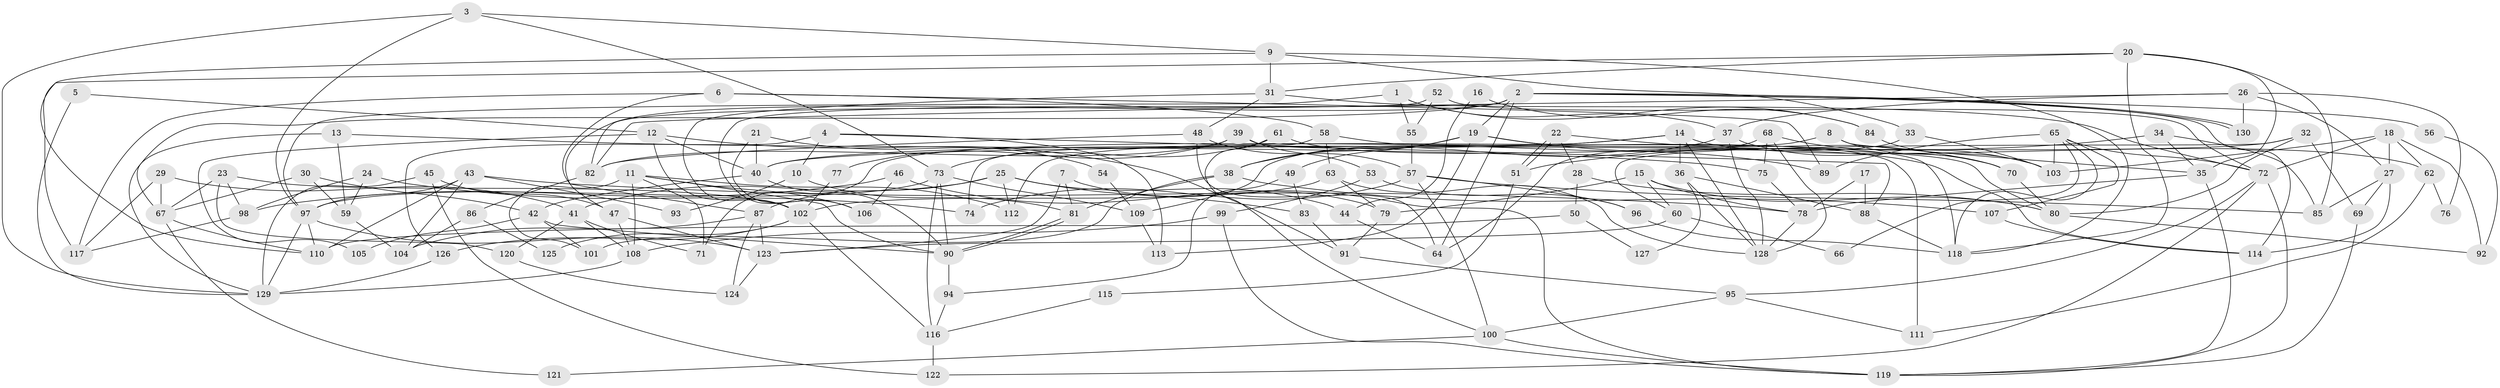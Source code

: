 // Generated by graph-tools (version 1.1) at 2025/36/03/09/25 02:36:26]
// undirected, 130 vertices, 260 edges
graph export_dot {
graph [start="1"]
  node [color=gray90,style=filled];
  1;
  2;
  3;
  4;
  5;
  6;
  7;
  8;
  9;
  10;
  11;
  12;
  13;
  14;
  15;
  16;
  17;
  18;
  19;
  20;
  21;
  22;
  23;
  24;
  25;
  26;
  27;
  28;
  29;
  30;
  31;
  32;
  33;
  34;
  35;
  36;
  37;
  38;
  39;
  40;
  41;
  42;
  43;
  44;
  45;
  46;
  47;
  48;
  49;
  50;
  51;
  52;
  53;
  54;
  55;
  56;
  57;
  58;
  59;
  60;
  61;
  62;
  63;
  64;
  65;
  66;
  67;
  68;
  69;
  70;
  71;
  72;
  73;
  74;
  75;
  76;
  77;
  78;
  79;
  80;
  81;
  82;
  83;
  84;
  85;
  86;
  87;
  88;
  89;
  90;
  91;
  92;
  93;
  94;
  95;
  96;
  97;
  98;
  99;
  100;
  101;
  102;
  103;
  104;
  105;
  106;
  107;
  108;
  109;
  110;
  111;
  112;
  113;
  114;
  115;
  116;
  117;
  118;
  119;
  120;
  121;
  122;
  123;
  124;
  125;
  126;
  127;
  128;
  129;
  130;
  1 -- 37;
  1 -- 97;
  1 -- 55;
  1 -- 84;
  2 -- 130;
  2 -- 130;
  2 -- 67;
  2 -- 19;
  2 -- 47;
  2 -- 56;
  2 -- 64;
  2 -- 106;
  2 -- 114;
  3 -- 73;
  3 -- 9;
  3 -- 97;
  3 -- 129;
  4 -- 113;
  4 -- 126;
  4 -- 10;
  4 -- 88;
  5 -- 12;
  5 -- 129;
  6 -- 87;
  6 -- 58;
  6 -- 89;
  6 -- 117;
  7 -- 123;
  7 -- 81;
  7 -- 79;
  8 -- 71;
  8 -- 35;
  8 -- 70;
  9 -- 110;
  9 -- 118;
  9 -- 31;
  9 -- 33;
  10 -- 81;
  10 -- 93;
  11 -- 101;
  11 -- 112;
  11 -- 71;
  11 -- 90;
  11 -- 106;
  11 -- 108;
  12 -- 91;
  12 -- 40;
  12 -- 102;
  12 -- 105;
  13 -- 129;
  13 -- 75;
  13 -- 59;
  14 -- 128;
  14 -- 40;
  14 -- 36;
  14 -- 62;
  14 -- 112;
  15 -- 60;
  15 -- 79;
  15 -- 78;
  15 -- 80;
  16 -- 84;
  16 -- 44;
  17 -- 78;
  17 -- 88;
  18 -- 27;
  18 -- 103;
  18 -- 62;
  18 -- 72;
  18 -- 92;
  19 -- 118;
  19 -- 38;
  19 -- 49;
  19 -- 89;
  19 -- 113;
  20 -- 117;
  20 -- 31;
  20 -- 35;
  20 -- 85;
  20 -- 118;
  21 -- 40;
  21 -- 106;
  21 -- 54;
  22 -- 51;
  22 -- 51;
  22 -- 70;
  22 -- 28;
  23 -- 67;
  23 -- 102;
  23 -- 98;
  23 -- 120;
  24 -- 74;
  24 -- 98;
  24 -- 59;
  25 -- 87;
  25 -- 41;
  25 -- 44;
  25 -- 83;
  25 -- 112;
  26 -- 82;
  26 -- 37;
  26 -- 27;
  26 -- 76;
  26 -- 130;
  27 -- 85;
  27 -- 69;
  27 -- 114;
  28 -- 80;
  28 -- 50;
  29 -- 117;
  29 -- 41;
  29 -- 67;
  30 -- 59;
  30 -- 42;
  30 -- 67;
  31 -- 102;
  31 -- 48;
  31 -- 72;
  32 -- 80;
  32 -- 69;
  32 -- 40;
  32 -- 60;
  33 -- 64;
  33 -- 103;
  34 -- 85;
  34 -- 35;
  34 -- 51;
  35 -- 119;
  35 -- 78;
  36 -- 88;
  36 -- 127;
  36 -- 128;
  37 -- 128;
  37 -- 38;
  37 -- 70;
  38 -- 107;
  38 -- 81;
  38 -- 101;
  39 -- 82;
  39 -- 111;
  39 -- 53;
  39 -- 77;
  40 -- 90;
  40 -- 42;
  41 -- 120;
  41 -- 108;
  41 -- 71;
  42 -- 90;
  42 -- 101;
  42 -- 105;
  43 -- 78;
  43 -- 97;
  43 -- 93;
  43 -- 104;
  43 -- 110;
  44 -- 64;
  45 -- 129;
  45 -- 47;
  45 -- 122;
  46 -- 106;
  46 -- 119;
  46 -- 98;
  47 -- 108;
  47 -- 123;
  48 -- 57;
  48 -- 64;
  48 -- 82;
  49 -- 94;
  49 -- 83;
  50 -- 110;
  50 -- 127;
  51 -- 115;
  52 -- 55;
  52 -- 72;
  52 -- 82;
  53 -- 99;
  53 -- 96;
  54 -- 109;
  55 -- 57;
  56 -- 92;
  57 -- 100;
  57 -- 96;
  57 -- 74;
  57 -- 85;
  58 -- 80;
  58 -- 63;
  58 -- 74;
  59 -- 104;
  60 -- 123;
  60 -- 66;
  61 -- 73;
  61 -- 114;
  61 -- 100;
  62 -- 76;
  62 -- 111;
  63 -- 102;
  63 -- 128;
  63 -- 79;
  65 -- 89;
  65 -- 72;
  65 -- 66;
  65 -- 103;
  65 -- 107;
  65 -- 118;
  67 -- 110;
  67 -- 121;
  68 -- 103;
  68 -- 128;
  68 -- 75;
  68 -- 109;
  69 -- 119;
  70 -- 80;
  72 -- 95;
  72 -- 119;
  72 -- 122;
  73 -- 97;
  73 -- 90;
  73 -- 109;
  73 -- 116;
  75 -- 78;
  77 -- 102;
  78 -- 128;
  79 -- 91;
  80 -- 92;
  81 -- 90;
  81 -- 90;
  82 -- 86;
  83 -- 91;
  84 -- 103;
  86 -- 104;
  86 -- 125;
  87 -- 104;
  87 -- 123;
  87 -- 124;
  88 -- 118;
  90 -- 94;
  91 -- 95;
  94 -- 116;
  95 -- 100;
  95 -- 111;
  96 -- 118;
  97 -- 110;
  97 -- 123;
  97 -- 129;
  98 -- 117;
  99 -- 119;
  99 -- 108;
  100 -- 119;
  100 -- 121;
  102 -- 116;
  102 -- 125;
  102 -- 126;
  107 -- 114;
  108 -- 129;
  109 -- 113;
  115 -- 116;
  116 -- 122;
  120 -- 124;
  123 -- 124;
  126 -- 129;
}
